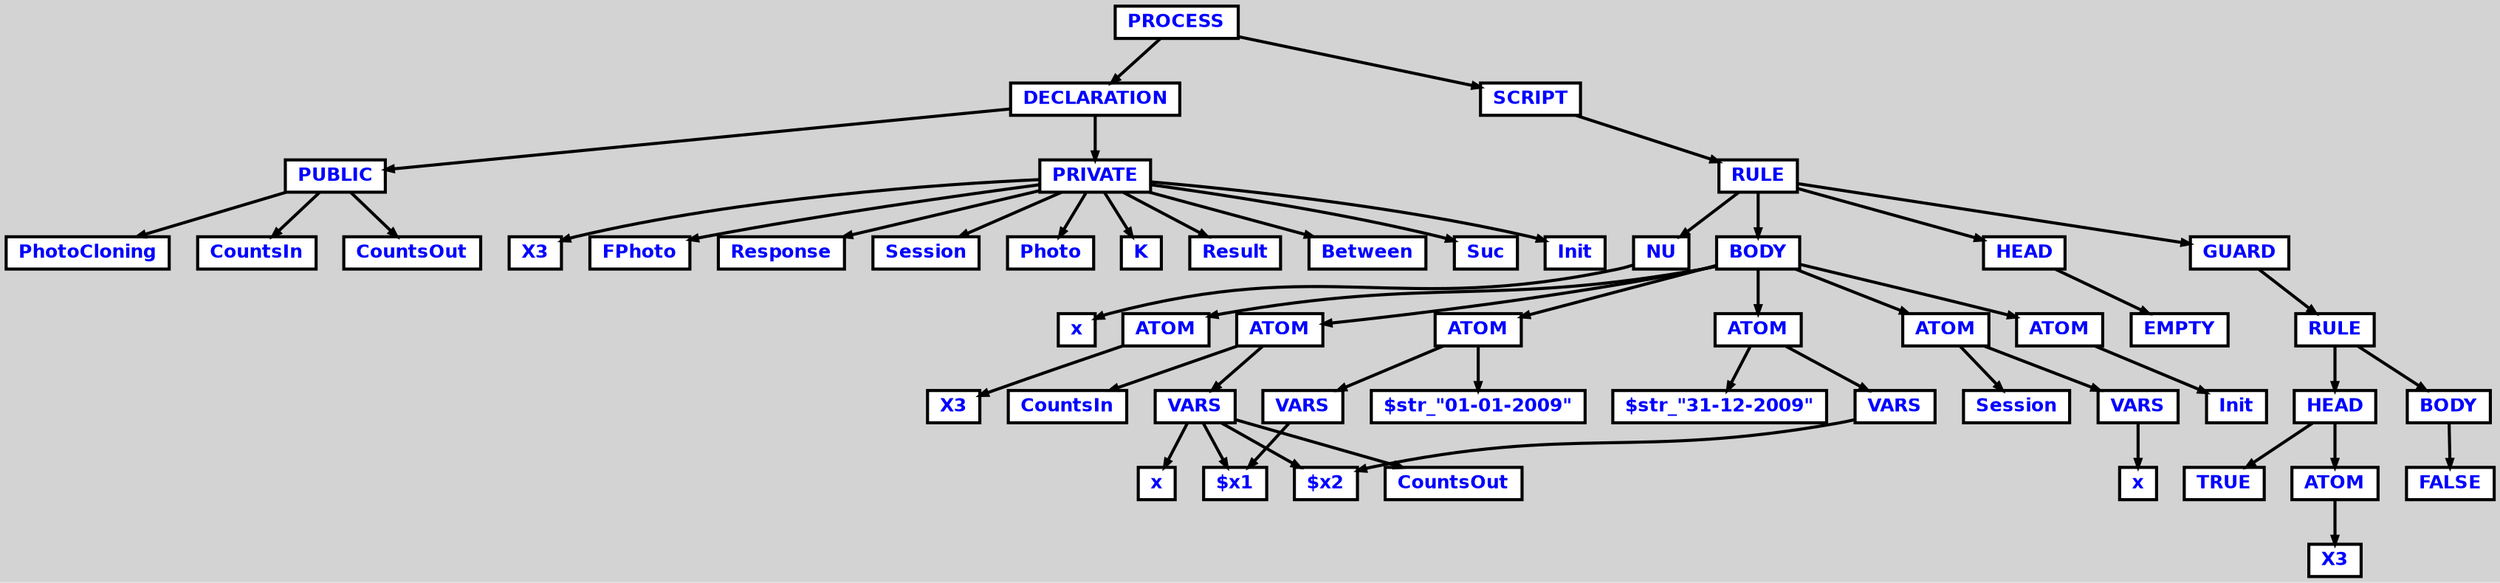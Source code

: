 digraph {

	ordering=out;
	ranksep=.4;
	bgcolor="lightgrey"; node [shape=box, fixedsize=false, fontsize=12, fontname="Helvetica-bold", fontcolor="blue"
		width=.25, height=.25, color="black", fillcolor="white", style="filled, solid, bold"];
	edge [arrowsize=.5, color="black", style="bold"]

  n0 [label="PROCESS"];
  n1 [label="DECLARATION"];
  n1 [label="DECLARATION"];
  n2 [label="PUBLIC"];
  n2 [label="PUBLIC"];
  n3 [label="PhotoCloning"];
  n4 [label="CountsIn"];
  n5 [label="CountsOut"];
  n6 [label="PRIVATE"];
  n6 [label="PRIVATE"];
  n7 [label="X3"];
  n8 [label="FPhoto"];
  n9 [label="Response"];
  n10 [label="Session"];
  n11 [label="Photo"];
  n12 [label="K"];
  n13 [label="Result"];
  n14 [label="Between"];
  n15 [label="Suc"];
  n16 [label="Init"];
  n17 [label="SCRIPT"];
  n17 [label="SCRIPT"];
  n18 [label="RULE"];
  n18 [label="RULE"];
  n19 [label="NU"];
  n19 [label="NU"];
  n20 [label="x"];
  n21 [label="BODY"];
  n21 [label="BODY"];
  n22 [label="ATOM"];
  n22 [label="ATOM"];
  n23 [label="X3"];
  n24 [label="ATOM"];
  n24 [label="ATOM"];
  n25 [label="CountsIn"];
  n26 [label="VARS"];
  n26 [label="VARS"];
  n27 [label="x"];
  n28 [label="$x1"];
  n29 [label="$x2"];
  n30 [label="CountsOut"];
  n31 [label="ATOM"];
  n31 [label="ATOM"];
  n32 [label="$str_\"01-01-2009\""];
  n33 [label="VARS"];
  n33 [label="VARS"];
  n28 [label="$x1"];
  n34 [label="ATOM"];
  n34 [label="ATOM"];
  n35 [label="$str_\"31-12-2009\""];
  n36 [label="VARS"];
  n36 [label="VARS"];
  n29 [label="$x2"];
  n37 [label="ATOM"];
  n37 [label="ATOM"];
  n38 [label="Session"];
  n39 [label="VARS"];
  n39 [label="VARS"];
  n40 [label="x"];
  n41 [label="ATOM"];
  n41 [label="ATOM"];
  n42 [label="Init"];
  n43 [label="HEAD"];
  n43 [label="HEAD"];
  n44 [label="EMPTY"];
  n45 [label="GUARD"];
  n45 [label="GUARD"];
  n46 [label="RULE"];
  n46 [label="RULE"];
  n47 [label="HEAD"];
  n47 [label="HEAD"];
  n48 [label="TRUE"];
  n49 [label="ATOM"];
  n49 [label="ATOM"];
  n50 [label="X3"];
  n51 [label="BODY"];
  n51 [label="BODY"];
  n52 [label="FALSE"];

  n0 -> n1 // "PROCESS" -> "DECLARATION"
  n1 -> n2 // "DECLARATION" -> "PUBLIC"
  n2 -> n3 // "PUBLIC" -> "PhotoCloning"
  n2 -> n4 // "PUBLIC" -> "CountsIn"
  n2 -> n5 // "PUBLIC" -> "CountsOut"
  n1 -> n6 // "DECLARATION" -> "PRIVATE"
  n6 -> n7 // "PRIVATE" -> "X3"
  n6 -> n8 // "PRIVATE" -> "FPhoto"
  n6 -> n9 // "PRIVATE" -> "Response"
  n6 -> n10 // "PRIVATE" -> "Session"
  n6 -> n11 // "PRIVATE" -> "Photo"
  n6 -> n12 // "PRIVATE" -> "K"
  n6 -> n13 // "PRIVATE" -> "Result"
  n6 -> n14 // "PRIVATE" -> "Between"
  n6 -> n15 // "PRIVATE" -> "Suc"
  n6 -> n16 // "PRIVATE" -> "Init"
  n0 -> n17 // "PROCESS" -> "SCRIPT"
  n17 -> n18 // "SCRIPT" -> "RULE"
  n18 -> n19 // "RULE" -> "NU"
  n19 -> n20 // "NU" -> "x"
  n18 -> n21 // "RULE" -> "BODY"
  n21 -> n22 // "BODY" -> "ATOM"
  n22 -> n23 // "ATOM" -> "X3"
  n21 -> n24 // "BODY" -> "ATOM"
  n24 -> n25 // "ATOM" -> "CountsIn"
  n24 -> n26 // "ATOM" -> "VARS"
  n26 -> n27 // "VARS" -> "x"
  n26 -> n28 // "VARS" -> "$x1"
  n26 -> n29 // "VARS" -> "$x2"
  n26 -> n30 // "VARS" -> "CountsOut"
  n21 -> n31 // "BODY" -> "ATOM"
  n31 -> n32 // "ATOM" -> "$str_\"01-01-2009\""
  n31 -> n33 // "ATOM" -> "VARS"
  n33 -> n28 // "VARS" -> "$x1"
  n21 -> n34 // "BODY" -> "ATOM"
  n34 -> n35 // "ATOM" -> "$str_\"31-12-2009\""
  n34 -> n36 // "ATOM" -> "VARS"
  n36 -> n29 // "VARS" -> "$x2"
  n21 -> n37 // "BODY" -> "ATOM"
  n37 -> n38 // "ATOM" -> "Session"
  n37 -> n39 // "ATOM" -> "VARS"
  n39 -> n40 // "VARS" -> "x"
  n21 -> n41 // "BODY" -> "ATOM"
  n41 -> n42 // "ATOM" -> "Init"
  n18 -> n43 // "RULE" -> "HEAD"
  n43 -> n44 // "HEAD" -> "EMPTY"
  n18 -> n45 // "RULE" -> "GUARD"
  n45 -> n46 // "GUARD" -> "RULE"
  n46 -> n47 // "RULE" -> "HEAD"
  n47 -> n48 // "HEAD" -> "TRUE"
  n47 -> n49 // "HEAD" -> "ATOM"
  n49 -> n50 // "ATOM" -> "X3"
  n46 -> n51 // "RULE" -> "BODY"
  n51 -> n52 // "BODY" -> "FALSE"

}
